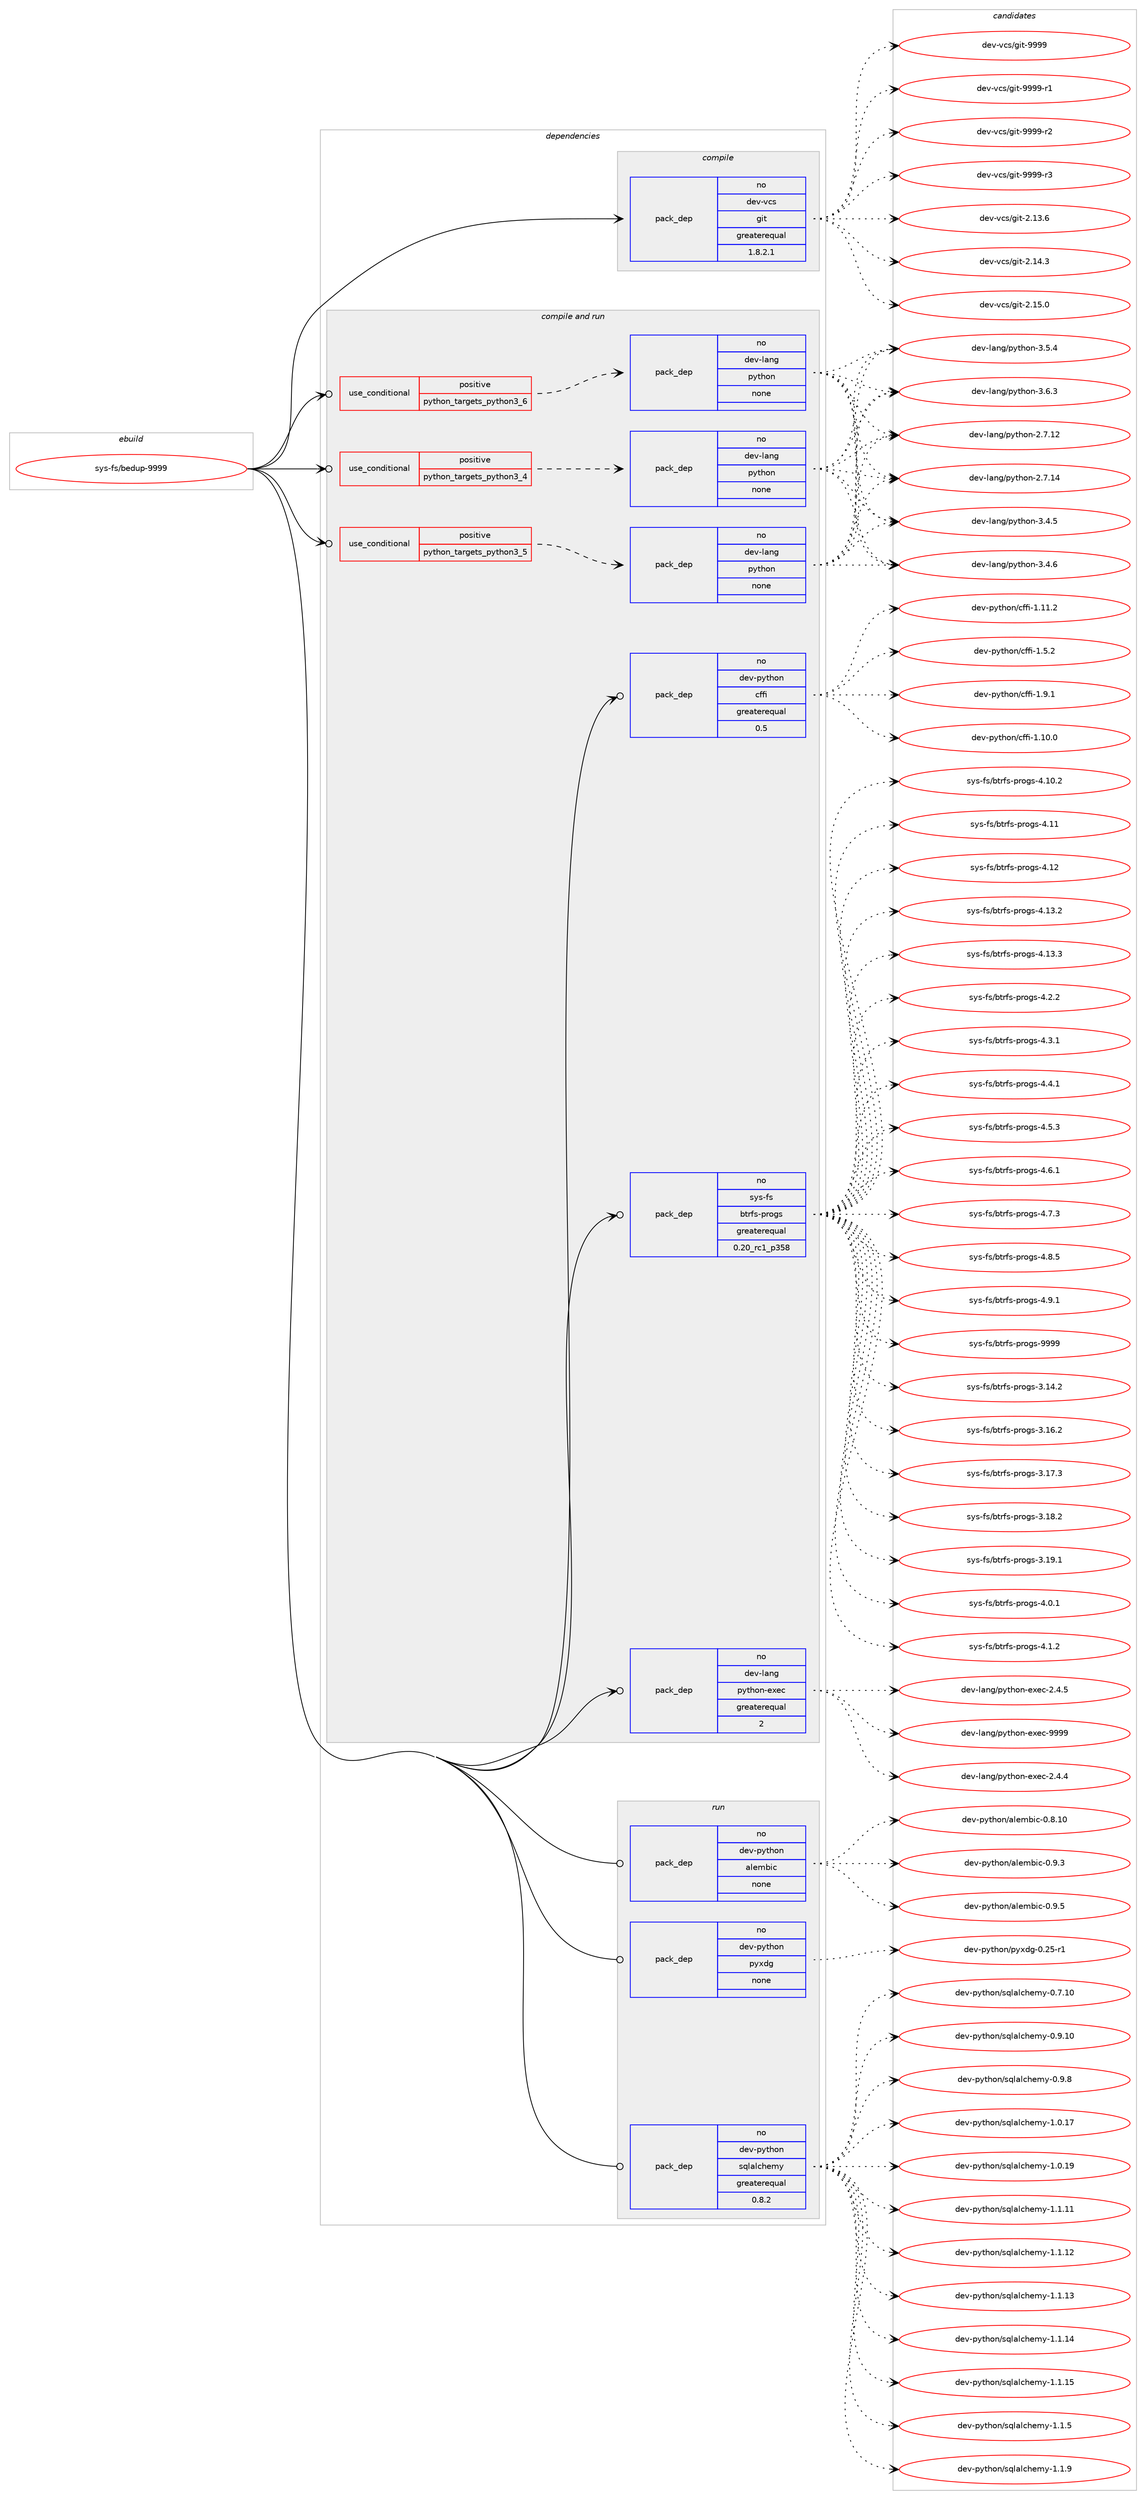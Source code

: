 digraph prolog {

# *************
# Graph options
# *************

newrank=true;
concentrate=true;
compound=true;
graph [rankdir=LR,fontname=Helvetica,fontsize=10,ranksep=1.5];#, ranksep=2.5, nodesep=0.2];
edge  [arrowhead=vee];
node  [fontname=Helvetica,fontsize=10];

# **********
# The ebuild
# **********

subgraph cluster_leftcol {
color=gray;
rank=same;
label=<<i>ebuild</i>>;
id [label="sys-fs/bedup-9999", color=red, width=4, href="../sys-fs/bedup-9999.svg"];
}

# ****************
# The dependencies
# ****************

subgraph cluster_midcol {
color=gray;
label=<<i>dependencies</i>>;
subgraph cluster_compile {
fillcolor="#eeeeee";
style=filled;
label=<<i>compile</i>>;
subgraph pack361994 {
dependency487145 [label=<<TABLE BORDER="0" CELLBORDER="1" CELLSPACING="0" CELLPADDING="4" WIDTH="220"><TR><TD ROWSPAN="6" CELLPADDING="30">pack_dep</TD></TR><TR><TD WIDTH="110">no</TD></TR><TR><TD>dev-vcs</TD></TR><TR><TD>git</TD></TR><TR><TD>greaterequal</TD></TR><TR><TD>1.8.2.1</TD></TR></TABLE>>, shape=none, color=blue];
}
id:e -> dependency487145:w [weight=20,style="solid",arrowhead="vee"];
}
subgraph cluster_compileandrun {
fillcolor="#eeeeee";
style=filled;
label=<<i>compile and run</i>>;
subgraph cond116647 {
dependency487146 [label=<<TABLE BORDER="0" CELLBORDER="1" CELLSPACING="0" CELLPADDING="4"><TR><TD ROWSPAN="3" CELLPADDING="10">use_conditional</TD></TR><TR><TD>positive</TD></TR><TR><TD>python_targets_python3_4</TD></TR></TABLE>>, shape=none, color=red];
subgraph pack361995 {
dependency487147 [label=<<TABLE BORDER="0" CELLBORDER="1" CELLSPACING="0" CELLPADDING="4" WIDTH="220"><TR><TD ROWSPAN="6" CELLPADDING="30">pack_dep</TD></TR><TR><TD WIDTH="110">no</TD></TR><TR><TD>dev-lang</TD></TR><TR><TD>python</TD></TR><TR><TD>none</TD></TR><TR><TD></TD></TR></TABLE>>, shape=none, color=blue];
}
dependency487146:e -> dependency487147:w [weight=20,style="dashed",arrowhead="vee"];
}
id:e -> dependency487146:w [weight=20,style="solid",arrowhead="odotvee"];
subgraph cond116648 {
dependency487148 [label=<<TABLE BORDER="0" CELLBORDER="1" CELLSPACING="0" CELLPADDING="4"><TR><TD ROWSPAN="3" CELLPADDING="10">use_conditional</TD></TR><TR><TD>positive</TD></TR><TR><TD>python_targets_python3_5</TD></TR></TABLE>>, shape=none, color=red];
subgraph pack361996 {
dependency487149 [label=<<TABLE BORDER="0" CELLBORDER="1" CELLSPACING="0" CELLPADDING="4" WIDTH="220"><TR><TD ROWSPAN="6" CELLPADDING="30">pack_dep</TD></TR><TR><TD WIDTH="110">no</TD></TR><TR><TD>dev-lang</TD></TR><TR><TD>python</TD></TR><TR><TD>none</TD></TR><TR><TD></TD></TR></TABLE>>, shape=none, color=blue];
}
dependency487148:e -> dependency487149:w [weight=20,style="dashed",arrowhead="vee"];
}
id:e -> dependency487148:w [weight=20,style="solid",arrowhead="odotvee"];
subgraph cond116649 {
dependency487150 [label=<<TABLE BORDER="0" CELLBORDER="1" CELLSPACING="0" CELLPADDING="4"><TR><TD ROWSPAN="3" CELLPADDING="10">use_conditional</TD></TR><TR><TD>positive</TD></TR><TR><TD>python_targets_python3_6</TD></TR></TABLE>>, shape=none, color=red];
subgraph pack361997 {
dependency487151 [label=<<TABLE BORDER="0" CELLBORDER="1" CELLSPACING="0" CELLPADDING="4" WIDTH="220"><TR><TD ROWSPAN="6" CELLPADDING="30">pack_dep</TD></TR><TR><TD WIDTH="110">no</TD></TR><TR><TD>dev-lang</TD></TR><TR><TD>python</TD></TR><TR><TD>none</TD></TR><TR><TD></TD></TR></TABLE>>, shape=none, color=blue];
}
dependency487150:e -> dependency487151:w [weight=20,style="dashed",arrowhead="vee"];
}
id:e -> dependency487150:w [weight=20,style="solid",arrowhead="odotvee"];
subgraph pack361998 {
dependency487152 [label=<<TABLE BORDER="0" CELLBORDER="1" CELLSPACING="0" CELLPADDING="4" WIDTH="220"><TR><TD ROWSPAN="6" CELLPADDING="30">pack_dep</TD></TR><TR><TD WIDTH="110">no</TD></TR><TR><TD>dev-lang</TD></TR><TR><TD>python-exec</TD></TR><TR><TD>greaterequal</TD></TR><TR><TD>2</TD></TR></TABLE>>, shape=none, color=blue];
}
id:e -> dependency487152:w [weight=20,style="solid",arrowhead="odotvee"];
subgraph pack361999 {
dependency487153 [label=<<TABLE BORDER="0" CELLBORDER="1" CELLSPACING="0" CELLPADDING="4" WIDTH="220"><TR><TD ROWSPAN="6" CELLPADDING="30">pack_dep</TD></TR><TR><TD WIDTH="110">no</TD></TR><TR><TD>dev-python</TD></TR><TR><TD>cffi</TD></TR><TR><TD>greaterequal</TD></TR><TR><TD>0.5</TD></TR></TABLE>>, shape=none, color=blue];
}
id:e -> dependency487153:w [weight=20,style="solid",arrowhead="odotvee"];
subgraph pack362000 {
dependency487154 [label=<<TABLE BORDER="0" CELLBORDER="1" CELLSPACING="0" CELLPADDING="4" WIDTH="220"><TR><TD ROWSPAN="6" CELLPADDING="30">pack_dep</TD></TR><TR><TD WIDTH="110">no</TD></TR><TR><TD>sys-fs</TD></TR><TR><TD>btrfs-progs</TD></TR><TR><TD>greaterequal</TD></TR><TR><TD>0.20_rc1_p358</TD></TR></TABLE>>, shape=none, color=blue];
}
id:e -> dependency487154:w [weight=20,style="solid",arrowhead="odotvee"];
}
subgraph cluster_run {
fillcolor="#eeeeee";
style=filled;
label=<<i>run</i>>;
subgraph pack362001 {
dependency487155 [label=<<TABLE BORDER="0" CELLBORDER="1" CELLSPACING="0" CELLPADDING="4" WIDTH="220"><TR><TD ROWSPAN="6" CELLPADDING="30">pack_dep</TD></TR><TR><TD WIDTH="110">no</TD></TR><TR><TD>dev-python</TD></TR><TR><TD>alembic</TD></TR><TR><TD>none</TD></TR><TR><TD></TD></TR></TABLE>>, shape=none, color=blue];
}
id:e -> dependency487155:w [weight=20,style="solid",arrowhead="odot"];
subgraph pack362002 {
dependency487156 [label=<<TABLE BORDER="0" CELLBORDER="1" CELLSPACING="0" CELLPADDING="4" WIDTH="220"><TR><TD ROWSPAN="6" CELLPADDING="30">pack_dep</TD></TR><TR><TD WIDTH="110">no</TD></TR><TR><TD>dev-python</TD></TR><TR><TD>pyxdg</TD></TR><TR><TD>none</TD></TR><TR><TD></TD></TR></TABLE>>, shape=none, color=blue];
}
id:e -> dependency487156:w [weight=20,style="solid",arrowhead="odot"];
subgraph pack362003 {
dependency487157 [label=<<TABLE BORDER="0" CELLBORDER="1" CELLSPACING="0" CELLPADDING="4" WIDTH="220"><TR><TD ROWSPAN="6" CELLPADDING="30">pack_dep</TD></TR><TR><TD WIDTH="110">no</TD></TR><TR><TD>dev-python</TD></TR><TR><TD>sqlalchemy</TD></TR><TR><TD>greaterequal</TD></TR><TR><TD>0.8.2</TD></TR></TABLE>>, shape=none, color=blue];
}
id:e -> dependency487157:w [weight=20,style="solid",arrowhead="odot"];
}
}

# **************
# The candidates
# **************

subgraph cluster_choices {
rank=same;
color=gray;
label=<<i>candidates</i>>;

subgraph choice361994 {
color=black;
nodesep=1;
choice10010111845118991154710310511645504649514654 [label="dev-vcs/git-2.13.6", color=red, width=4,href="../dev-vcs/git-2.13.6.svg"];
choice10010111845118991154710310511645504649524651 [label="dev-vcs/git-2.14.3", color=red, width=4,href="../dev-vcs/git-2.14.3.svg"];
choice10010111845118991154710310511645504649534648 [label="dev-vcs/git-2.15.0", color=red, width=4,href="../dev-vcs/git-2.15.0.svg"];
choice1001011184511899115471031051164557575757 [label="dev-vcs/git-9999", color=red, width=4,href="../dev-vcs/git-9999.svg"];
choice10010111845118991154710310511645575757574511449 [label="dev-vcs/git-9999-r1", color=red, width=4,href="../dev-vcs/git-9999-r1.svg"];
choice10010111845118991154710310511645575757574511450 [label="dev-vcs/git-9999-r2", color=red, width=4,href="../dev-vcs/git-9999-r2.svg"];
choice10010111845118991154710310511645575757574511451 [label="dev-vcs/git-9999-r3", color=red, width=4,href="../dev-vcs/git-9999-r3.svg"];
dependency487145:e -> choice10010111845118991154710310511645504649514654:w [style=dotted,weight="100"];
dependency487145:e -> choice10010111845118991154710310511645504649524651:w [style=dotted,weight="100"];
dependency487145:e -> choice10010111845118991154710310511645504649534648:w [style=dotted,weight="100"];
dependency487145:e -> choice1001011184511899115471031051164557575757:w [style=dotted,weight="100"];
dependency487145:e -> choice10010111845118991154710310511645575757574511449:w [style=dotted,weight="100"];
dependency487145:e -> choice10010111845118991154710310511645575757574511450:w [style=dotted,weight="100"];
dependency487145:e -> choice10010111845118991154710310511645575757574511451:w [style=dotted,weight="100"];
}
subgraph choice361995 {
color=black;
nodesep=1;
choice10010111845108971101034711212111610411111045504655464950 [label="dev-lang/python-2.7.12", color=red, width=4,href="../dev-lang/python-2.7.12.svg"];
choice10010111845108971101034711212111610411111045504655464952 [label="dev-lang/python-2.7.14", color=red, width=4,href="../dev-lang/python-2.7.14.svg"];
choice100101118451089711010347112121116104111110455146524653 [label="dev-lang/python-3.4.5", color=red, width=4,href="../dev-lang/python-3.4.5.svg"];
choice100101118451089711010347112121116104111110455146524654 [label="dev-lang/python-3.4.6", color=red, width=4,href="../dev-lang/python-3.4.6.svg"];
choice100101118451089711010347112121116104111110455146534652 [label="dev-lang/python-3.5.4", color=red, width=4,href="../dev-lang/python-3.5.4.svg"];
choice100101118451089711010347112121116104111110455146544651 [label="dev-lang/python-3.6.3", color=red, width=4,href="../dev-lang/python-3.6.3.svg"];
dependency487147:e -> choice10010111845108971101034711212111610411111045504655464950:w [style=dotted,weight="100"];
dependency487147:e -> choice10010111845108971101034711212111610411111045504655464952:w [style=dotted,weight="100"];
dependency487147:e -> choice100101118451089711010347112121116104111110455146524653:w [style=dotted,weight="100"];
dependency487147:e -> choice100101118451089711010347112121116104111110455146524654:w [style=dotted,weight="100"];
dependency487147:e -> choice100101118451089711010347112121116104111110455146534652:w [style=dotted,weight="100"];
dependency487147:e -> choice100101118451089711010347112121116104111110455146544651:w [style=dotted,weight="100"];
}
subgraph choice361996 {
color=black;
nodesep=1;
choice10010111845108971101034711212111610411111045504655464950 [label="dev-lang/python-2.7.12", color=red, width=4,href="../dev-lang/python-2.7.12.svg"];
choice10010111845108971101034711212111610411111045504655464952 [label="dev-lang/python-2.7.14", color=red, width=4,href="../dev-lang/python-2.7.14.svg"];
choice100101118451089711010347112121116104111110455146524653 [label="dev-lang/python-3.4.5", color=red, width=4,href="../dev-lang/python-3.4.5.svg"];
choice100101118451089711010347112121116104111110455146524654 [label="dev-lang/python-3.4.6", color=red, width=4,href="../dev-lang/python-3.4.6.svg"];
choice100101118451089711010347112121116104111110455146534652 [label="dev-lang/python-3.5.4", color=red, width=4,href="../dev-lang/python-3.5.4.svg"];
choice100101118451089711010347112121116104111110455146544651 [label="dev-lang/python-3.6.3", color=red, width=4,href="../dev-lang/python-3.6.3.svg"];
dependency487149:e -> choice10010111845108971101034711212111610411111045504655464950:w [style=dotted,weight="100"];
dependency487149:e -> choice10010111845108971101034711212111610411111045504655464952:w [style=dotted,weight="100"];
dependency487149:e -> choice100101118451089711010347112121116104111110455146524653:w [style=dotted,weight="100"];
dependency487149:e -> choice100101118451089711010347112121116104111110455146524654:w [style=dotted,weight="100"];
dependency487149:e -> choice100101118451089711010347112121116104111110455146534652:w [style=dotted,weight="100"];
dependency487149:e -> choice100101118451089711010347112121116104111110455146544651:w [style=dotted,weight="100"];
}
subgraph choice361997 {
color=black;
nodesep=1;
choice10010111845108971101034711212111610411111045504655464950 [label="dev-lang/python-2.7.12", color=red, width=4,href="../dev-lang/python-2.7.12.svg"];
choice10010111845108971101034711212111610411111045504655464952 [label="dev-lang/python-2.7.14", color=red, width=4,href="../dev-lang/python-2.7.14.svg"];
choice100101118451089711010347112121116104111110455146524653 [label="dev-lang/python-3.4.5", color=red, width=4,href="../dev-lang/python-3.4.5.svg"];
choice100101118451089711010347112121116104111110455146524654 [label="dev-lang/python-3.4.6", color=red, width=4,href="../dev-lang/python-3.4.6.svg"];
choice100101118451089711010347112121116104111110455146534652 [label="dev-lang/python-3.5.4", color=red, width=4,href="../dev-lang/python-3.5.4.svg"];
choice100101118451089711010347112121116104111110455146544651 [label="dev-lang/python-3.6.3", color=red, width=4,href="../dev-lang/python-3.6.3.svg"];
dependency487151:e -> choice10010111845108971101034711212111610411111045504655464950:w [style=dotted,weight="100"];
dependency487151:e -> choice10010111845108971101034711212111610411111045504655464952:w [style=dotted,weight="100"];
dependency487151:e -> choice100101118451089711010347112121116104111110455146524653:w [style=dotted,weight="100"];
dependency487151:e -> choice100101118451089711010347112121116104111110455146524654:w [style=dotted,weight="100"];
dependency487151:e -> choice100101118451089711010347112121116104111110455146534652:w [style=dotted,weight="100"];
dependency487151:e -> choice100101118451089711010347112121116104111110455146544651:w [style=dotted,weight="100"];
}
subgraph choice361998 {
color=black;
nodesep=1;
choice1001011184510897110103471121211161041111104510112010199455046524652 [label="dev-lang/python-exec-2.4.4", color=red, width=4,href="../dev-lang/python-exec-2.4.4.svg"];
choice1001011184510897110103471121211161041111104510112010199455046524653 [label="dev-lang/python-exec-2.4.5", color=red, width=4,href="../dev-lang/python-exec-2.4.5.svg"];
choice10010111845108971101034711212111610411111045101120101994557575757 [label="dev-lang/python-exec-9999", color=red, width=4,href="../dev-lang/python-exec-9999.svg"];
dependency487152:e -> choice1001011184510897110103471121211161041111104510112010199455046524652:w [style=dotted,weight="100"];
dependency487152:e -> choice1001011184510897110103471121211161041111104510112010199455046524653:w [style=dotted,weight="100"];
dependency487152:e -> choice10010111845108971101034711212111610411111045101120101994557575757:w [style=dotted,weight="100"];
}
subgraph choice361999 {
color=black;
nodesep=1;
choice10010111845112121116104111110479910210210545494649484648 [label="dev-python/cffi-1.10.0", color=red, width=4,href="../dev-python/cffi-1.10.0.svg"];
choice10010111845112121116104111110479910210210545494649494650 [label="dev-python/cffi-1.11.2", color=red, width=4,href="../dev-python/cffi-1.11.2.svg"];
choice100101118451121211161041111104799102102105454946534650 [label="dev-python/cffi-1.5.2", color=red, width=4,href="../dev-python/cffi-1.5.2.svg"];
choice100101118451121211161041111104799102102105454946574649 [label="dev-python/cffi-1.9.1", color=red, width=4,href="../dev-python/cffi-1.9.1.svg"];
dependency487153:e -> choice10010111845112121116104111110479910210210545494649484648:w [style=dotted,weight="100"];
dependency487153:e -> choice10010111845112121116104111110479910210210545494649494650:w [style=dotted,weight="100"];
dependency487153:e -> choice100101118451121211161041111104799102102105454946534650:w [style=dotted,weight="100"];
dependency487153:e -> choice100101118451121211161041111104799102102105454946574649:w [style=dotted,weight="100"];
}
subgraph choice362000 {
color=black;
nodesep=1;
choice1151211154510211547981161141021154511211411110311545514649524650 [label="sys-fs/btrfs-progs-3.14.2", color=red, width=4,href="../sys-fs/btrfs-progs-3.14.2.svg"];
choice1151211154510211547981161141021154511211411110311545514649544650 [label="sys-fs/btrfs-progs-3.16.2", color=red, width=4,href="../sys-fs/btrfs-progs-3.16.2.svg"];
choice1151211154510211547981161141021154511211411110311545514649554651 [label="sys-fs/btrfs-progs-3.17.3", color=red, width=4,href="../sys-fs/btrfs-progs-3.17.3.svg"];
choice1151211154510211547981161141021154511211411110311545514649564650 [label="sys-fs/btrfs-progs-3.18.2", color=red, width=4,href="../sys-fs/btrfs-progs-3.18.2.svg"];
choice1151211154510211547981161141021154511211411110311545514649574649 [label="sys-fs/btrfs-progs-3.19.1", color=red, width=4,href="../sys-fs/btrfs-progs-3.19.1.svg"];
choice11512111545102115479811611410211545112114111103115455246484649 [label="sys-fs/btrfs-progs-4.0.1", color=red, width=4,href="../sys-fs/btrfs-progs-4.0.1.svg"];
choice11512111545102115479811611410211545112114111103115455246494650 [label="sys-fs/btrfs-progs-4.1.2", color=red, width=4,href="../sys-fs/btrfs-progs-4.1.2.svg"];
choice1151211154510211547981161141021154511211411110311545524649484650 [label="sys-fs/btrfs-progs-4.10.2", color=red, width=4,href="../sys-fs/btrfs-progs-4.10.2.svg"];
choice115121115451021154798116114102115451121141111031154552464949 [label="sys-fs/btrfs-progs-4.11", color=red, width=4,href="../sys-fs/btrfs-progs-4.11.svg"];
choice115121115451021154798116114102115451121141111031154552464950 [label="sys-fs/btrfs-progs-4.12", color=red, width=4,href="../sys-fs/btrfs-progs-4.12.svg"];
choice1151211154510211547981161141021154511211411110311545524649514650 [label="sys-fs/btrfs-progs-4.13.2", color=red, width=4,href="../sys-fs/btrfs-progs-4.13.2.svg"];
choice1151211154510211547981161141021154511211411110311545524649514651 [label="sys-fs/btrfs-progs-4.13.3", color=red, width=4,href="../sys-fs/btrfs-progs-4.13.3.svg"];
choice11512111545102115479811611410211545112114111103115455246504650 [label="sys-fs/btrfs-progs-4.2.2", color=red, width=4,href="../sys-fs/btrfs-progs-4.2.2.svg"];
choice11512111545102115479811611410211545112114111103115455246514649 [label="sys-fs/btrfs-progs-4.3.1", color=red, width=4,href="../sys-fs/btrfs-progs-4.3.1.svg"];
choice11512111545102115479811611410211545112114111103115455246524649 [label="sys-fs/btrfs-progs-4.4.1", color=red, width=4,href="../sys-fs/btrfs-progs-4.4.1.svg"];
choice11512111545102115479811611410211545112114111103115455246534651 [label="sys-fs/btrfs-progs-4.5.3", color=red, width=4,href="../sys-fs/btrfs-progs-4.5.3.svg"];
choice11512111545102115479811611410211545112114111103115455246544649 [label="sys-fs/btrfs-progs-4.6.1", color=red, width=4,href="../sys-fs/btrfs-progs-4.6.1.svg"];
choice11512111545102115479811611410211545112114111103115455246554651 [label="sys-fs/btrfs-progs-4.7.3", color=red, width=4,href="../sys-fs/btrfs-progs-4.7.3.svg"];
choice11512111545102115479811611410211545112114111103115455246564653 [label="sys-fs/btrfs-progs-4.8.5", color=red, width=4,href="../sys-fs/btrfs-progs-4.8.5.svg"];
choice11512111545102115479811611410211545112114111103115455246574649 [label="sys-fs/btrfs-progs-4.9.1", color=red, width=4,href="../sys-fs/btrfs-progs-4.9.1.svg"];
choice115121115451021154798116114102115451121141111031154557575757 [label="sys-fs/btrfs-progs-9999", color=red, width=4,href="../sys-fs/btrfs-progs-9999.svg"];
dependency487154:e -> choice1151211154510211547981161141021154511211411110311545514649524650:w [style=dotted,weight="100"];
dependency487154:e -> choice1151211154510211547981161141021154511211411110311545514649544650:w [style=dotted,weight="100"];
dependency487154:e -> choice1151211154510211547981161141021154511211411110311545514649554651:w [style=dotted,weight="100"];
dependency487154:e -> choice1151211154510211547981161141021154511211411110311545514649564650:w [style=dotted,weight="100"];
dependency487154:e -> choice1151211154510211547981161141021154511211411110311545514649574649:w [style=dotted,weight="100"];
dependency487154:e -> choice11512111545102115479811611410211545112114111103115455246484649:w [style=dotted,weight="100"];
dependency487154:e -> choice11512111545102115479811611410211545112114111103115455246494650:w [style=dotted,weight="100"];
dependency487154:e -> choice1151211154510211547981161141021154511211411110311545524649484650:w [style=dotted,weight="100"];
dependency487154:e -> choice115121115451021154798116114102115451121141111031154552464949:w [style=dotted,weight="100"];
dependency487154:e -> choice115121115451021154798116114102115451121141111031154552464950:w [style=dotted,weight="100"];
dependency487154:e -> choice1151211154510211547981161141021154511211411110311545524649514650:w [style=dotted,weight="100"];
dependency487154:e -> choice1151211154510211547981161141021154511211411110311545524649514651:w [style=dotted,weight="100"];
dependency487154:e -> choice11512111545102115479811611410211545112114111103115455246504650:w [style=dotted,weight="100"];
dependency487154:e -> choice11512111545102115479811611410211545112114111103115455246514649:w [style=dotted,weight="100"];
dependency487154:e -> choice11512111545102115479811611410211545112114111103115455246524649:w [style=dotted,weight="100"];
dependency487154:e -> choice11512111545102115479811611410211545112114111103115455246534651:w [style=dotted,weight="100"];
dependency487154:e -> choice11512111545102115479811611410211545112114111103115455246544649:w [style=dotted,weight="100"];
dependency487154:e -> choice11512111545102115479811611410211545112114111103115455246554651:w [style=dotted,weight="100"];
dependency487154:e -> choice11512111545102115479811611410211545112114111103115455246564653:w [style=dotted,weight="100"];
dependency487154:e -> choice11512111545102115479811611410211545112114111103115455246574649:w [style=dotted,weight="100"];
dependency487154:e -> choice115121115451021154798116114102115451121141111031154557575757:w [style=dotted,weight="100"];
}
subgraph choice362001 {
color=black;
nodesep=1;
choice100101118451121211161041111104797108101109981059945484656464948 [label="dev-python/alembic-0.8.10", color=red, width=4,href="../dev-python/alembic-0.8.10.svg"];
choice1001011184511212111610411111047971081011099810599454846574651 [label="dev-python/alembic-0.9.3", color=red, width=4,href="../dev-python/alembic-0.9.3.svg"];
choice1001011184511212111610411111047971081011099810599454846574653 [label="dev-python/alembic-0.9.5", color=red, width=4,href="../dev-python/alembic-0.9.5.svg"];
dependency487155:e -> choice100101118451121211161041111104797108101109981059945484656464948:w [style=dotted,weight="100"];
dependency487155:e -> choice1001011184511212111610411111047971081011099810599454846574651:w [style=dotted,weight="100"];
dependency487155:e -> choice1001011184511212111610411111047971081011099810599454846574653:w [style=dotted,weight="100"];
}
subgraph choice362002 {
color=black;
nodesep=1;
choice100101118451121211161041111104711212112010010345484650534511449 [label="dev-python/pyxdg-0.25-r1", color=red, width=4,href="../dev-python/pyxdg-0.25-r1.svg"];
dependency487156:e -> choice100101118451121211161041111104711212112010010345484650534511449:w [style=dotted,weight="100"];
}
subgraph choice362003 {
color=black;
nodesep=1;
choice1001011184511212111610411111047115113108971089910410110912145484655464948 [label="dev-python/sqlalchemy-0.7.10", color=red, width=4,href="../dev-python/sqlalchemy-0.7.10.svg"];
choice1001011184511212111610411111047115113108971089910410110912145484657464948 [label="dev-python/sqlalchemy-0.9.10", color=red, width=4,href="../dev-python/sqlalchemy-0.9.10.svg"];
choice10010111845112121116104111110471151131089710899104101109121454846574656 [label="dev-python/sqlalchemy-0.9.8", color=red, width=4,href="../dev-python/sqlalchemy-0.9.8.svg"];
choice1001011184511212111610411111047115113108971089910410110912145494648464955 [label="dev-python/sqlalchemy-1.0.17", color=red, width=4,href="../dev-python/sqlalchemy-1.0.17.svg"];
choice1001011184511212111610411111047115113108971089910410110912145494648464957 [label="dev-python/sqlalchemy-1.0.19", color=red, width=4,href="../dev-python/sqlalchemy-1.0.19.svg"];
choice1001011184511212111610411111047115113108971089910410110912145494649464949 [label="dev-python/sqlalchemy-1.1.11", color=red, width=4,href="../dev-python/sqlalchemy-1.1.11.svg"];
choice1001011184511212111610411111047115113108971089910410110912145494649464950 [label="dev-python/sqlalchemy-1.1.12", color=red, width=4,href="../dev-python/sqlalchemy-1.1.12.svg"];
choice1001011184511212111610411111047115113108971089910410110912145494649464951 [label="dev-python/sqlalchemy-1.1.13", color=red, width=4,href="../dev-python/sqlalchemy-1.1.13.svg"];
choice1001011184511212111610411111047115113108971089910410110912145494649464952 [label="dev-python/sqlalchemy-1.1.14", color=red, width=4,href="../dev-python/sqlalchemy-1.1.14.svg"];
choice1001011184511212111610411111047115113108971089910410110912145494649464953 [label="dev-python/sqlalchemy-1.1.15", color=red, width=4,href="../dev-python/sqlalchemy-1.1.15.svg"];
choice10010111845112121116104111110471151131089710899104101109121454946494653 [label="dev-python/sqlalchemy-1.1.5", color=red, width=4,href="../dev-python/sqlalchemy-1.1.5.svg"];
choice10010111845112121116104111110471151131089710899104101109121454946494657 [label="dev-python/sqlalchemy-1.1.9", color=red, width=4,href="../dev-python/sqlalchemy-1.1.9.svg"];
dependency487157:e -> choice1001011184511212111610411111047115113108971089910410110912145484655464948:w [style=dotted,weight="100"];
dependency487157:e -> choice1001011184511212111610411111047115113108971089910410110912145484657464948:w [style=dotted,weight="100"];
dependency487157:e -> choice10010111845112121116104111110471151131089710899104101109121454846574656:w [style=dotted,weight="100"];
dependency487157:e -> choice1001011184511212111610411111047115113108971089910410110912145494648464955:w [style=dotted,weight="100"];
dependency487157:e -> choice1001011184511212111610411111047115113108971089910410110912145494648464957:w [style=dotted,weight="100"];
dependency487157:e -> choice1001011184511212111610411111047115113108971089910410110912145494649464949:w [style=dotted,weight="100"];
dependency487157:e -> choice1001011184511212111610411111047115113108971089910410110912145494649464950:w [style=dotted,weight="100"];
dependency487157:e -> choice1001011184511212111610411111047115113108971089910410110912145494649464951:w [style=dotted,weight="100"];
dependency487157:e -> choice1001011184511212111610411111047115113108971089910410110912145494649464952:w [style=dotted,weight="100"];
dependency487157:e -> choice1001011184511212111610411111047115113108971089910410110912145494649464953:w [style=dotted,weight="100"];
dependency487157:e -> choice10010111845112121116104111110471151131089710899104101109121454946494653:w [style=dotted,weight="100"];
dependency487157:e -> choice10010111845112121116104111110471151131089710899104101109121454946494657:w [style=dotted,weight="100"];
}
}

}
